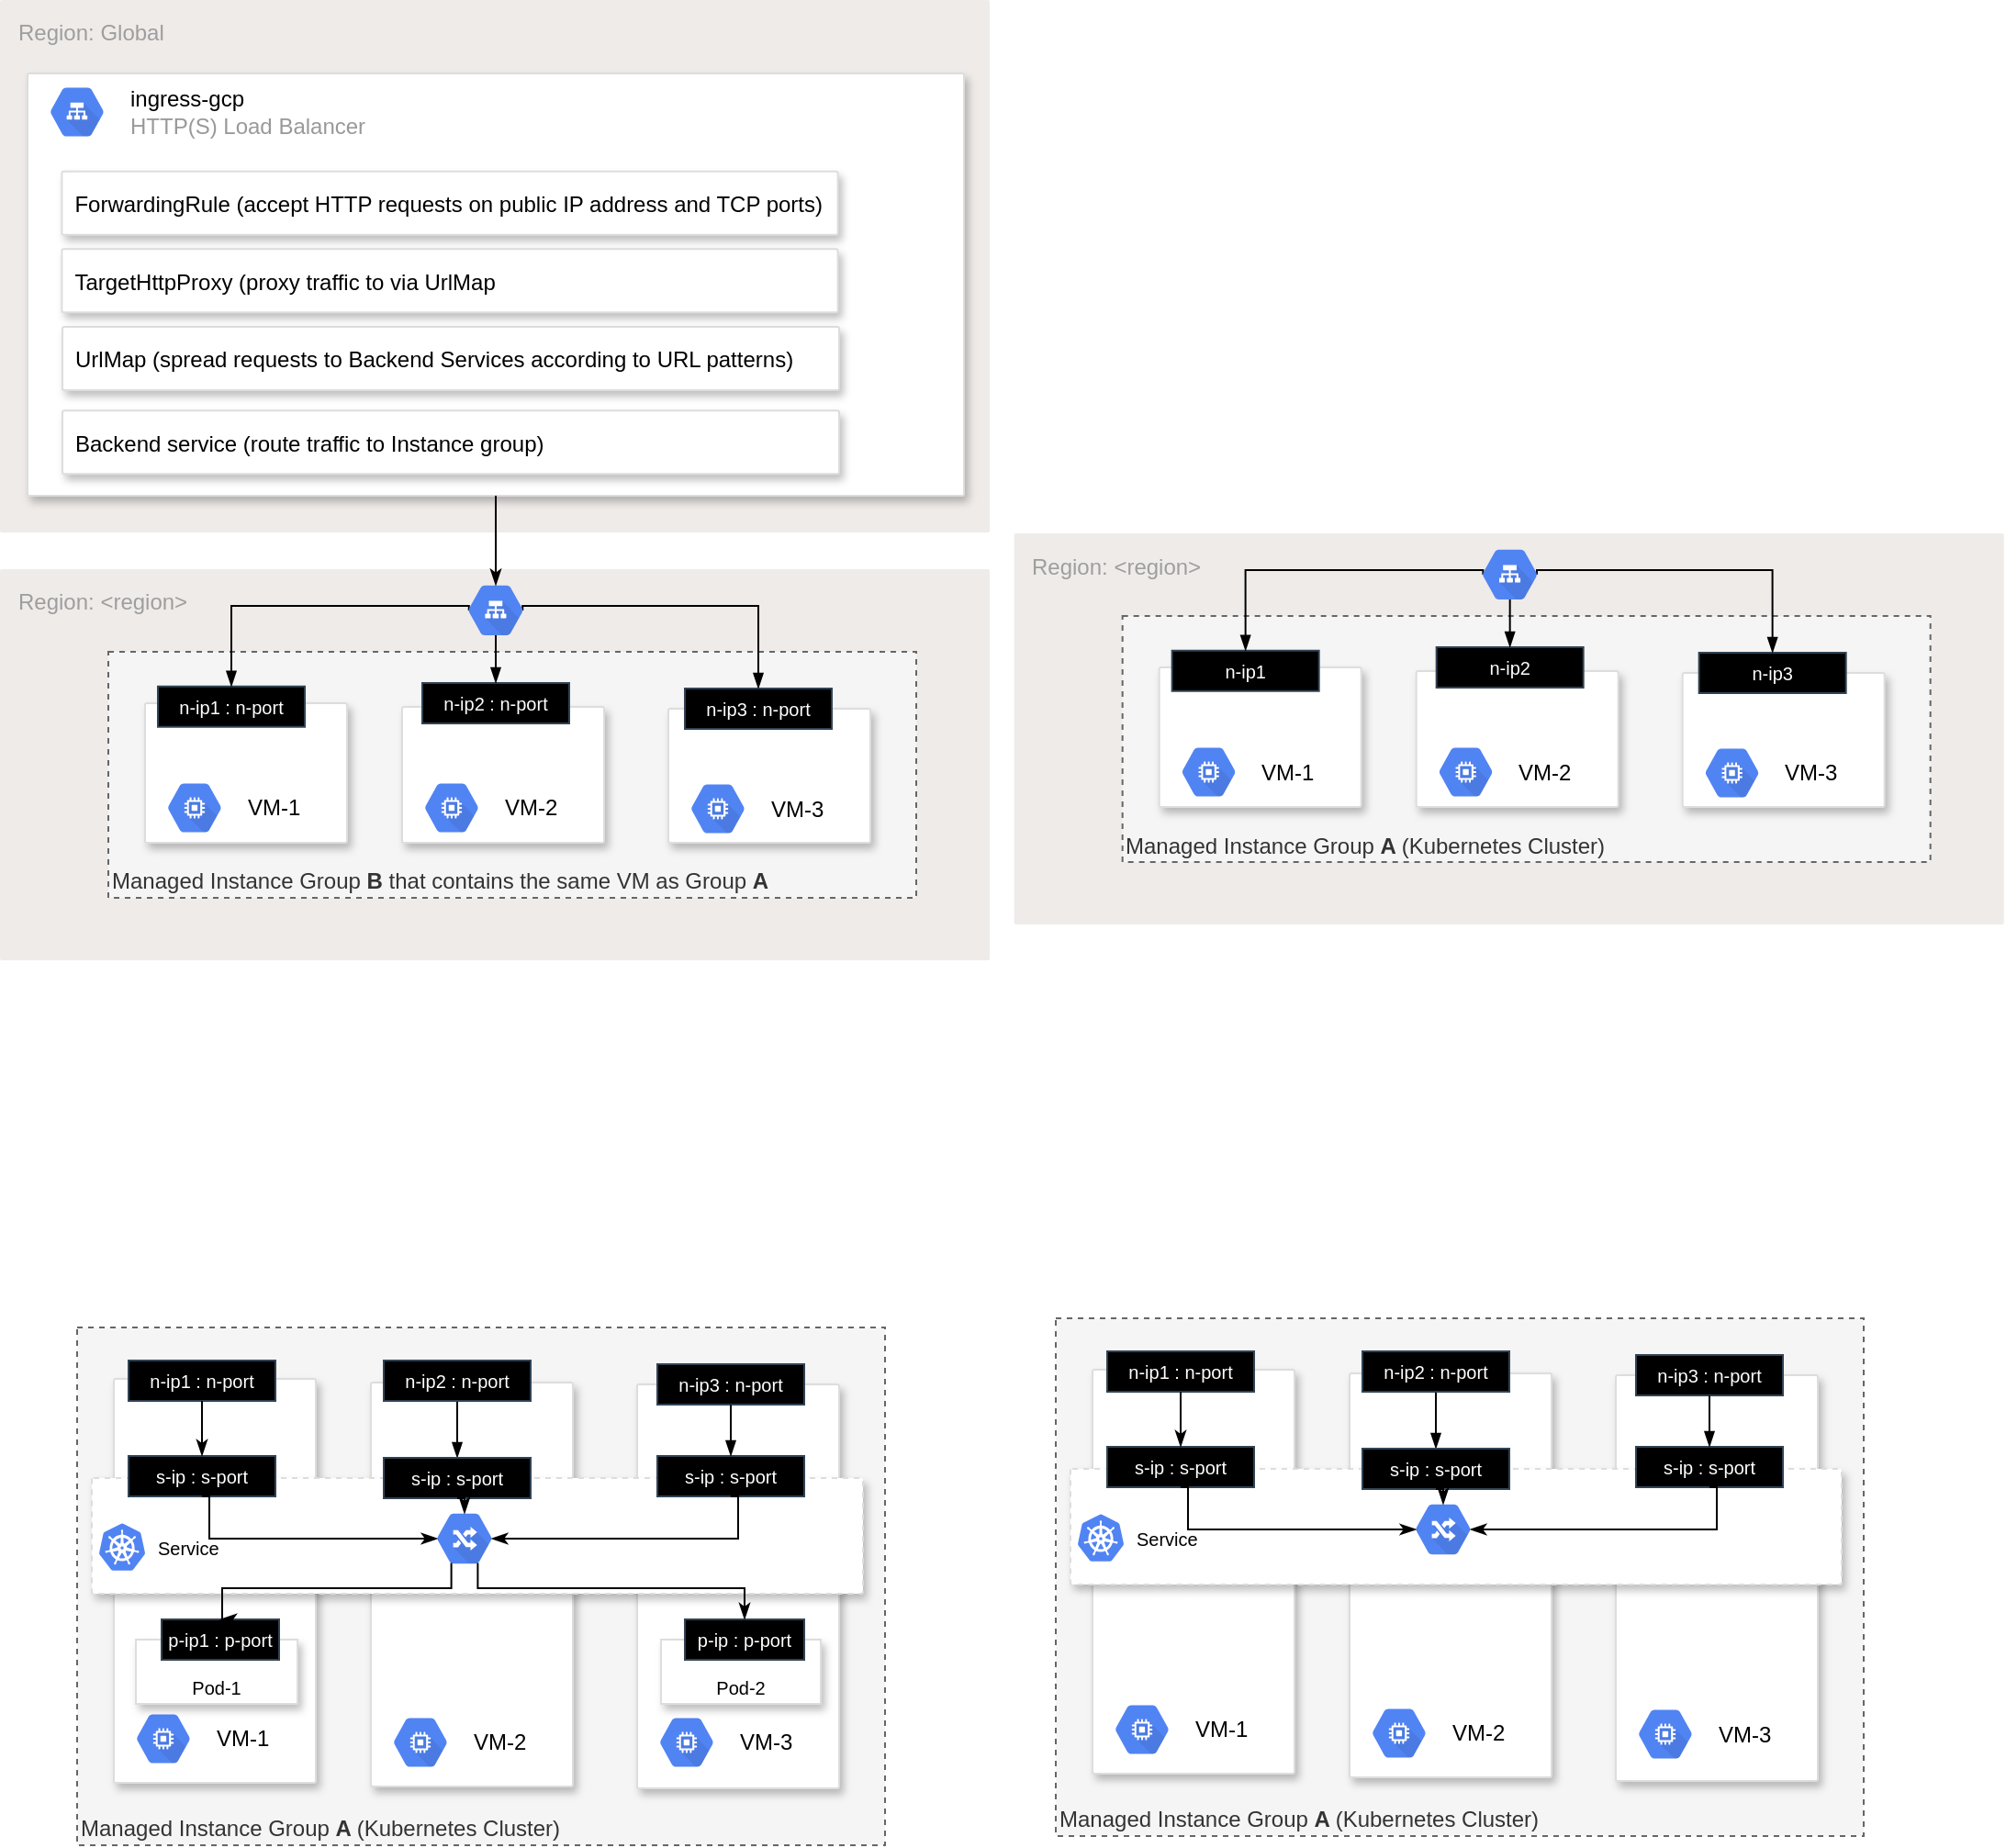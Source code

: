 <mxfile version="12.0.0" type="github" pages="1"><diagram id="d1ab7348-05c3-a1e3-ca4d-12c340fd6b49" name="Page-1"><mxGraphModel dx="1351" dy="946" grid="1" gridSize="10" guides="1" tooltips="1" connect="1" arrows="1" fold="1" page="1" pageScale="1" pageWidth="1169" pageHeight="827" background="#ffffff" math="0" shadow="0"><root><mxCell id="0"/><mxCell id="1" parent="0"/><mxCell id="MyEYREIgKPz-F-pgP99c-78" value="Region: &amp;lt;region&amp;gt;" style="points=[[0,0,0],[0.25,0,0],[0.5,0,0],[0.75,0,0],[1,0,0],[1,0.25,0],[1,0.5,0],[1,0.75,0],[1,1,0],[0.75,1,0],[0.5,1,0],[0.25,1,0],[0,1,0],[0,0.75,0],[0,0.5,0],[0,0.25,0]];rounded=1;absoluteArcSize=1;arcSize=2;html=1;strokeColor=none;gradientColor=none;shadow=0;dashed=0;fontSize=12;fontColor=#9E9E9E;align=left;verticalAlign=top;spacing=10;spacingTop=-4;fillColor=#EFEBE9;" parent="1" vertex="1"><mxGeometry x="41" y="370" width="539" height="213" as="geometry"/></mxCell><mxCell id="BZu97_cLz0ViRXPYQutP-101" value="Managed Instance Group &lt;b&gt;A &lt;/b&gt;(Kubernetes Cluster)" style="rounded=0;whiteSpace=wrap;html=1;fillColor=#f5f5f5;dashed=1;strokeColor=#666666;fontColor=#333333;align=left;verticalAlign=bottom;" parent="1" vertex="1"><mxGeometry x="83" y="783" width="440" height="282" as="geometry"/></mxCell><mxCell id="BZu97_cLz0ViRXPYQutP-102" value="" style="strokeColor=#dddddd;fillColor=#ffffff;shadow=1;strokeWidth=1;rounded=1;absoluteArcSize=1;arcSize=2;align=left;verticalAlign=top;fontSize=10;spacingTop=7;" parent="1" vertex="1"><mxGeometry x="103" y="811" width="110" height="220" as="geometry"/></mxCell><mxCell id="BZu97_cLz0ViRXPYQutP-103" value="&lt;font color=&quot;#000000&quot;&gt;VM-1&lt;/font&gt;" style="dashed=0;connectable=0;html=1;fillColor=#5184F3;strokeColor=none;shape=mxgraph.gcp2.hexIcon;prIcon=compute_engine;part=1;labelPosition=right;verticalLabelPosition=middle;align=left;verticalAlign=middle;spacingLeft=5;fontColor=#999999;fontSize=12;" parent="BZu97_cLz0ViRXPYQutP-102" vertex="1"><mxGeometry y="0.5" width="44" height="39" relative="1" as="geometry"><mxPoint x="5" y="66.5" as="offset"/></mxGeometry></mxCell><mxCell id="BZu97_cLz0ViRXPYQutP-104" value="n-ip1 : n-port" style="strokeColor=#314354;fillColor=#000000;shadow=0;strokeWidth=1;rounded=0;absoluteArcSize=1;arcSize=0;glass=0;comic=0;fontColor=#ffffff;fontSize=10;" parent="BZu97_cLz0ViRXPYQutP-102" vertex="1"><mxGeometry x="8" y="-10" width="80" height="22" as="geometry"/></mxCell><mxCell id="BZu97_cLz0ViRXPYQutP-73" value="Pod-1" style="strokeColor=#dddddd;fillColor=#ffffff;shadow=1;strokeWidth=1;rounded=1;absoluteArcSize=1;arcSize=0;verticalAlign=bottom;fontSize=10;" parent="BZu97_cLz0ViRXPYQutP-102" vertex="1"><mxGeometry x="12" y="142" width="88" height="35" as="geometry"/></mxCell><mxCell id="BZu97_cLz0ViRXPYQutP-119" value="p-ip1 : p-port" style="strokeColor=#314354;fillColor=#000000;shadow=0;strokeWidth=1;rounded=0;absoluteArcSize=1;arcSize=0;glass=0;comic=0;fontColor=#ffffff;fontSize=10;" parent="BZu97_cLz0ViRXPYQutP-102" vertex="1"><mxGeometry x="26" y="131" width="64" height="22" as="geometry"/></mxCell><mxCell id="BZu97_cLz0ViRXPYQutP-105" value="" style="strokeColor=#dddddd;fillColor=#ffffff;shadow=1;strokeWidth=1;rounded=1;absoluteArcSize=1;arcSize=2;" parent="1" vertex="1"><mxGeometry x="243" y="813" width="110" height="220" as="geometry"/></mxCell><mxCell id="BZu97_cLz0ViRXPYQutP-106" value="&lt;font color=&quot;#000000&quot;&gt;VM-2&lt;/font&gt;" style="dashed=0;connectable=0;html=1;fillColor=#5184F3;strokeColor=none;shape=mxgraph.gcp2.hexIcon;prIcon=compute_engine;part=1;labelPosition=right;verticalLabelPosition=middle;align=left;verticalAlign=middle;spacingLeft=5;fontColor=#999999;fontSize=12;" parent="BZu97_cLz0ViRXPYQutP-105" vertex="1"><mxGeometry y="0.5" width="44" height="39" relative="1" as="geometry"><mxPoint x="5" y="66.5" as="offset"/></mxGeometry></mxCell><mxCell id="BZu97_cLz0ViRXPYQutP-107" value="" style="strokeColor=#dddddd;fillColor=#ffffff;shadow=1;strokeWidth=1;rounded=1;absoluteArcSize=1;arcSize=2;fontColor=#FFCCE6;" parent="1" vertex="1"><mxGeometry x="388" y="814" width="110" height="220" as="geometry"/></mxCell><mxCell id="BZu97_cLz0ViRXPYQutP-108" value="&lt;font color=&quot;#000000&quot;&gt;VM-3&lt;/font&gt;" style="dashed=0;connectable=0;html=1;fillColor=#5184F3;strokeColor=none;shape=mxgraph.gcp2.hexIcon;prIcon=compute_engine;part=1;labelPosition=right;verticalLabelPosition=middle;align=left;verticalAlign=middle;spacingLeft=5;fontColor=#999999;fontSize=12;" parent="BZu97_cLz0ViRXPYQutP-107" vertex="1"><mxGeometry y="0.5" width="44" height="39" relative="1" as="geometry"><mxPoint x="5" y="65.5" as="offset"/></mxGeometry></mxCell><mxCell id="BZu97_cLz0ViRXPYQutP-122" value="Pod-2" style="strokeColor=#dddddd;fillColor=#ffffff;shadow=1;strokeWidth=1;rounded=1;absoluteArcSize=1;arcSize=0;verticalAlign=bottom;fontSize=10;" parent="BZu97_cLz0ViRXPYQutP-107" vertex="1"><mxGeometry x="13" y="139" width="87" height="35" as="geometry"/></mxCell><mxCell id="BZu97_cLz0ViRXPYQutP-123" value="p-ip : p-port" style="strokeColor=#314354;fillColor=#000000;shadow=0;strokeWidth=1;rounded=0;absoluteArcSize=1;arcSize=0;glass=0;comic=0;fontColor=#ffffff;fontSize=10;" parent="BZu97_cLz0ViRXPYQutP-107" vertex="1"><mxGeometry x="26" y="128" width="65" height="22" as="geometry"/></mxCell><mxCell id="BZu97_cLz0ViRXPYQutP-109" value="" style="strokeColor=#dddddd;fillColor=#ffffff;shadow=1;strokeWidth=1;rounded=1;absoluteArcSize=1;arcSize=2;dashed=1;fontColor=#000000;align=left;html=0;spacingRight=0;spacingLeft=50;fontFamily=Lucida Console;verticalAlign=bottom;spacing=0;" parent="1" vertex="1"><mxGeometry x="91" y="865" width="420" height="63" as="geometry"/></mxCell><mxCell id="BZu97_cLz0ViRXPYQutP-110" value="&lt;font color=&quot;#000000&quot; style=&quot;font-size: 10px&quot;&gt;Service&lt;/font&gt;" style="dashed=0;connectable=0;html=1;fillColor=#5184F3;strokeColor=none;shape=mxgraph.gcp2.kubernetes_logo;part=1;labelPosition=right;verticalLabelPosition=middle;align=left;verticalAlign=middle;spacingLeft=5;fontColor=#999999;fontSize=12;aspect=fixed;" parent="BZu97_cLz0ViRXPYQutP-109" vertex="1"><mxGeometry width="25" height="25.71" relative="1" as="geometry"><mxPoint x="4" y="24.675" as="offset"/></mxGeometry></mxCell><mxCell id="BZu97_cLz0ViRXPYQutP-111" value="" style="html=1;fillColor=#5184F3;strokeColor=none;verticalAlign=top;labelPosition=center;verticalLabelPosition=bottom;align=center;spacingTop=-6;fontSize=11;fontStyle=1;fontColor=#999999;shape=mxgraph.gcp2.hexIcon;prIcon=cloud_routes;" parent="BZu97_cLz0ViRXPYQutP-109" vertex="1"><mxGeometry x="180.5" y="13" width="45" height="40" as="geometry"/></mxCell><mxCell id="BZu97_cLz0ViRXPYQutP-171" value="s-ip : s-port" style="strokeColor=#314354;fillColor=#000000;shadow=0;strokeWidth=1;rounded=0;absoluteArcSize=1;arcSize=0;glass=0;comic=0;fontSize=10;fontColor=#ffffff;" parent="BZu97_cLz0ViRXPYQutP-109" vertex="1"><mxGeometry x="20" y="-12" width="80" height="22" as="geometry"/></mxCell><mxCell id="BZu97_cLz0ViRXPYQutP-172" value="s-ip : s-port" style="strokeColor=#314354;fillColor=#000000;shadow=0;strokeWidth=1;rounded=0;absoluteArcSize=1;arcSize=0;glass=0;comic=0;fontSize=10;fontColor=#ffffff;" parent="BZu97_cLz0ViRXPYQutP-109" vertex="1"><mxGeometry x="308" y="-12" width="80" height="22" as="geometry"/></mxCell><mxCell id="BZu97_cLz0ViRXPYQutP-173" value="" style="edgeStyle=orthogonalEdgeStyle;rounded=0;orthogonalLoop=1;jettySize=auto;html=1;startArrow=none;startFill=0;endArrow=classicThin;endFill=1;fontSize=10;fontColor=#FFFFFF;exitX=0.5;exitY=1;exitDx=0;exitDy=0;entryX=0.175;entryY=0.5;entryDx=0;entryDy=0;entryPerimeter=0;" parent="BZu97_cLz0ViRXPYQutP-109" source="BZu97_cLz0ViRXPYQutP-171" target="BZu97_cLz0ViRXPYQutP-111" edge="1"><mxGeometry relative="1" as="geometry"><mxPoint x="73.966" y="-32.034" as="sourcePoint"/><mxPoint x="73.966" y="-1.69" as="targetPoint"/><Array as="points"><mxPoint x="64" y="33"/></Array></mxGeometry></mxCell><mxCell id="BZu97_cLz0ViRXPYQutP-174" value="" style="edgeStyle=orthogonalEdgeStyle;rounded=0;orthogonalLoop=1;jettySize=auto;html=1;startArrow=none;startFill=0;endArrow=classicThin;endFill=1;fontSize=10;fontColor=#FFFFFF;exitX=0.5;exitY=1;exitDx=0;exitDy=0;entryX=0.825;entryY=0.5;entryDx=0;entryDy=0;entryPerimeter=0;" parent="BZu97_cLz0ViRXPYQutP-109" source="BZu97_cLz0ViRXPYQutP-172" target="BZu97_cLz0ViRXPYQutP-111" edge="1"><mxGeometry relative="1" as="geometry"><mxPoint x="73.966" y="19.69" as="sourcePoint"/><mxPoint x="198.103" y="43.138" as="targetPoint"/><Array as="points"><mxPoint x="352" y="33"/></Array></mxGeometry></mxCell><mxCell id="BZu97_cLz0ViRXPYQutP-112" value="" style="edgeStyle=orthogonalEdgeStyle;rounded=0;orthogonalLoop=1;jettySize=auto;html=1;startArrow=none;startFill=0;endArrow=blockThin;endFill=1;fontSize=10;fontColor=#FFFFFF;entryX=0.5;entryY=0;entryDx=0;entryDy=0;" parent="1" source="BZu97_cLz0ViRXPYQutP-113" target="BZu97_cLz0ViRXPYQutP-115" edge="1"><mxGeometry relative="1" as="geometry"><mxPoint x="299" y="852" as="targetPoint"/></mxGeometry></mxCell><mxCell id="BZu97_cLz0ViRXPYQutP-113" value="n-ip2 : n-port" style="strokeColor=#314354;fillColor=#000000;shadow=0;strokeWidth=1;rounded=0;absoluteArcSize=1;arcSize=0;glass=0;comic=0;fontColor=#ffffff;fontSize=10;" parent="1" vertex="1"><mxGeometry x="250" y="801" width="80" height="22" as="geometry"/></mxCell><mxCell id="BZu97_cLz0ViRXPYQutP-114" value="n-ip3 : n-port" style="strokeColor=#314354;fillColor=#000000;shadow=0;strokeWidth=1;rounded=0;absoluteArcSize=1;arcSize=0;glass=0;comic=0;fontColor=#ffffff;fontSize=10;" parent="1" vertex="1"><mxGeometry x="399" y="803" width="80" height="22" as="geometry"/></mxCell><mxCell id="BZu97_cLz0ViRXPYQutP-115" value="s-ip : s-port" style="strokeColor=#314354;fillColor=#000000;shadow=0;strokeWidth=1;rounded=0;absoluteArcSize=1;arcSize=0;glass=0;comic=0;fontSize=10;fontColor=#ffffff;" parent="1" vertex="1"><mxGeometry x="250" y="854" width="80" height="22" as="geometry"/></mxCell><mxCell id="BZu97_cLz0ViRXPYQutP-116" value="" style="edgeStyle=orthogonalEdgeStyle;rounded=0;orthogonalLoop=1;jettySize=auto;html=1;startArrow=none;startFill=0;endArrow=blockThin;endFill=1;fontSize=10;fontColor=#FFFFFF;exitX=0.5;exitY=1;exitDx=0;exitDy=0;entryX=0.5;entryY=0;entryDx=0;entryDy=0;" parent="1" source="BZu97_cLz0ViRXPYQutP-114" target="BZu97_cLz0ViRXPYQutP-172" edge="1"><mxGeometry relative="1" as="geometry"><mxPoint x="304.143" y="833.0" as="sourcePoint"/><mxPoint x="304" y="845" as="targetPoint"/><Array as="points"><mxPoint x="439" y="825"/><mxPoint x="439" y="853"/></Array></mxGeometry></mxCell><mxCell id="BZu97_cLz0ViRXPYQutP-118" value="" style="edgeStyle=orthogonalEdgeStyle;rounded=0;orthogonalLoop=1;jettySize=auto;html=1;startArrow=none;startFill=0;endArrow=classicThin;endFill=1;fontSize=10;fontColor=#FFFFFF;entryX=0.5;entryY=0.16;entryDx=0;entryDy=0;entryPerimeter=0;exitX=0.5;exitY=1;exitDx=0;exitDy=0;" parent="1" source="BZu97_cLz0ViRXPYQutP-115" target="BZu97_cLz0ViRXPYQutP-111" edge="1"><mxGeometry relative="1" as="geometry"><mxPoint x="304.143" y="833.0" as="sourcePoint"/><mxPoint x="304.143" y="863.857" as="targetPoint"/></mxGeometry></mxCell><mxCell id="BZu97_cLz0ViRXPYQutP-124" value="" style="edgeStyle=orthogonalEdgeStyle;rounded=0;orthogonalLoop=1;jettySize=auto;html=1;startArrow=classicThin;startFill=1;endArrow=none;endFill=0;fontSize=10;fontColor=#FFFFFF;exitX=0.5;exitY=0;exitDx=0;exitDy=0;entryX=0.34;entryY=0.83;entryDx=0;entryDy=0;entryPerimeter=0;" parent="1" source="BZu97_cLz0ViRXPYQutP-119" target="BZu97_cLz0ViRXPYQutP-111" edge="1"><mxGeometry relative="1" as="geometry"><mxPoint x="164.667" y="832.833" as="sourcePoint"/><mxPoint x="296.333" y="863.667" as="targetPoint"/><Array as="points"><mxPoint x="162" y="925"/><mxPoint x="286" y="925"/></Array></mxGeometry></mxCell><mxCell id="BZu97_cLz0ViRXPYQutP-125" value="" style="edgeStyle=orthogonalEdgeStyle;rounded=0;orthogonalLoop=1;jettySize=auto;html=1;startArrow=classicThin;startFill=1;endArrow=none;endFill=0;fontSize=10;fontColor=#FFFFFF;exitX=0.5;exitY=0;exitDx=0;exitDy=0;entryX=0.66;entryY=0.83;entryDx=0;entryDy=0;entryPerimeter=0;" parent="1" source="BZu97_cLz0ViRXPYQutP-123" target="BZu97_cLz0ViRXPYQutP-111" edge="1"><mxGeometry relative="1" as="geometry"><mxPoint x="159.857" y="951.952" as="sourcePoint"/><mxPoint x="297" y="921" as="targetPoint"/><Array as="points"><mxPoint x="446" y="925"/><mxPoint x="302" y="925"/></Array></mxGeometry></mxCell><mxCell id="BZu97_cLz0ViRXPYQutP-126" value="Managed Instance Group &lt;b&gt;B&lt;/b&gt; that contains the same VM as Group &lt;b&gt;A&lt;/b&gt;" style="rounded=0;whiteSpace=wrap;html=1;fillColor=#f5f5f5;dashed=1;strokeColor=#666666;fontColor=#333333;align=left;verticalAlign=bottom;" parent="1" vertex="1"><mxGeometry x="100" y="415" width="440" height="134" as="geometry"/></mxCell><mxCell id="BZu97_cLz0ViRXPYQutP-127" value="" style="strokeColor=#dddddd;fillColor=#ffffff;shadow=1;strokeWidth=1;rounded=1;absoluteArcSize=1;arcSize=2;" parent="1" vertex="1"><mxGeometry x="120" y="443" width="110" height="76" as="geometry"/></mxCell><mxCell id="BZu97_cLz0ViRXPYQutP-128" value="&lt;font color=&quot;#000000&quot;&gt;VM-1&lt;/font&gt;" style="dashed=0;connectable=0;html=1;fillColor=#5184F3;strokeColor=none;shape=mxgraph.gcp2.hexIcon;prIcon=compute_engine;part=1;labelPosition=right;verticalLabelPosition=middle;align=left;verticalAlign=middle;spacingLeft=5;fontColor=#999999;fontSize=12;" parent="BZu97_cLz0ViRXPYQutP-127" vertex="1"><mxGeometry y="0.5" width="44" height="39" relative="1" as="geometry"><mxPoint x="5" y="-0.5" as="offset"/></mxGeometry></mxCell><mxCell id="BZu97_cLz0ViRXPYQutP-132" value="" style="strokeColor=#dddddd;fillColor=#ffffff;shadow=1;strokeWidth=1;rounded=1;absoluteArcSize=1;arcSize=2;" parent="1" vertex="1"><mxGeometry x="260" y="445" width="110" height="74" as="geometry"/></mxCell><mxCell id="BZu97_cLz0ViRXPYQutP-133" value="&lt;font color=&quot;#000000&quot;&gt;VM-2&lt;/font&gt;" style="dashed=0;connectable=0;html=1;fillColor=#5184F3;strokeColor=none;shape=mxgraph.gcp2.hexIcon;prIcon=compute_engine;part=1;labelPosition=right;verticalLabelPosition=middle;align=left;verticalAlign=middle;spacingLeft=5;fontColor=#999999;fontSize=12;" parent="BZu97_cLz0ViRXPYQutP-132" vertex="1"><mxGeometry y="0.5" width="44" height="39" relative="1" as="geometry"><mxPoint x="5" y="-1.5" as="offset"/></mxGeometry></mxCell><mxCell id="BZu97_cLz0ViRXPYQutP-136" value="" style="strokeColor=#dddddd;fillColor=#ffffff;shadow=1;strokeWidth=1;rounded=1;absoluteArcSize=1;arcSize=2;fontColor=#FFCCE6;" parent="1" vertex="1"><mxGeometry x="405" y="446" width="110" height="73" as="geometry"/></mxCell><mxCell id="BZu97_cLz0ViRXPYQutP-137" value="&lt;font color=&quot;#000000&quot;&gt;VM-3&lt;/font&gt;" style="dashed=0;connectable=0;html=1;fillColor=#5184F3;strokeColor=none;shape=mxgraph.gcp2.hexIcon;prIcon=compute_engine;part=1;labelPosition=right;verticalLabelPosition=middle;align=left;verticalAlign=middle;spacingLeft=5;fontColor=#999999;fontSize=12;" parent="BZu97_cLz0ViRXPYQutP-136" vertex="1"><mxGeometry y="0.5" width="44" height="39" relative="1" as="geometry"><mxPoint x="5" y="-1.5" as="offset"/></mxGeometry></mxCell><mxCell id="BZu97_cLz0ViRXPYQutP-144" value="n-ip2 : n-port" style="strokeColor=#314354;fillColor=#000000;shadow=0;strokeWidth=1;rounded=0;absoluteArcSize=1;arcSize=0;glass=0;comic=0;fontColor=#ffffff;fontSize=10;" parent="1" vertex="1"><mxGeometry x="271" y="432" width="80" height="22" as="geometry"/></mxCell><mxCell id="BZu97_cLz0ViRXPYQutP-145" value="n-ip3 : n-port" style="strokeColor=#314354;fillColor=#000000;shadow=0;strokeWidth=1;rounded=0;absoluteArcSize=1;arcSize=0;glass=0;comic=0;fontColor=#ffffff;fontSize=10;" parent="1" vertex="1"><mxGeometry x="414" y="435" width="80" height="22" as="geometry"/></mxCell><mxCell id="BZu97_cLz0ViRXPYQutP-129" value="n-ip1 : n-port" style="strokeColor=#314354;fillColor=#000000;shadow=0;strokeWidth=1;rounded=0;absoluteArcSize=1;arcSize=0;glass=0;comic=0;fontColor=#ffffff;fontSize=10;" parent="1" vertex="1"><mxGeometry x="127" y="433.87" width="80" height="22" as="geometry"/></mxCell><mxCell id="MyEYREIgKPz-F-pgP99c-2" value="" style="edgeStyle=orthogonalEdgeStyle;rounded=0;orthogonalLoop=1;jettySize=auto;html=1;startArrow=classicThin;startFill=1;endArrow=none;endFill=0;entryX=0.5;entryY=1;entryDx=0;entryDy=0;" parent="1" source="BZu97_cLz0ViRXPYQutP-171" target="BZu97_cLz0ViRXPYQutP-104" edge="1"><mxGeometry relative="1" as="geometry"><mxPoint x="151" y="825" as="targetPoint"/></mxGeometry></mxCell><mxCell id="MyEYREIgKPz-F-pgP99c-50" value="Managed Instance Group &lt;b&gt;A &lt;/b&gt;(Kubernetes Cluster)" style="rounded=0;whiteSpace=wrap;html=1;fillColor=#f5f5f5;dashed=1;strokeColor=#666666;fontColor=#333333;align=left;verticalAlign=bottom;" parent="1" vertex="1"><mxGeometry x="616" y="778" width="440" height="282" as="geometry"/></mxCell><mxCell id="MyEYREIgKPz-F-pgP99c-51" value="" style="strokeColor=#dddddd;fillColor=#ffffff;shadow=1;strokeWidth=1;rounded=1;absoluteArcSize=1;arcSize=2;align=left;verticalAlign=top;fontSize=10;spacingTop=7;" parent="1" vertex="1"><mxGeometry x="636" y="806" width="110" height="220" as="geometry"/></mxCell><mxCell id="MyEYREIgKPz-F-pgP99c-52" value="&lt;font color=&quot;#000000&quot;&gt;VM-1&lt;/font&gt;" style="dashed=0;connectable=0;html=1;fillColor=#5184F3;strokeColor=none;shape=mxgraph.gcp2.hexIcon;prIcon=compute_engine;part=1;labelPosition=right;verticalLabelPosition=middle;align=left;verticalAlign=middle;spacingLeft=5;fontColor=#999999;fontSize=12;" parent="MyEYREIgKPz-F-pgP99c-51" vertex="1"><mxGeometry y="0.5" width="44" height="39" relative="1" as="geometry"><mxPoint x="5" y="66.5" as="offset"/></mxGeometry></mxCell><mxCell id="MyEYREIgKPz-F-pgP99c-53" value="n-ip1 : n-port" style="strokeColor=#314354;fillColor=#000000;shadow=0;strokeWidth=1;rounded=0;absoluteArcSize=1;arcSize=0;glass=0;comic=0;fontColor=#ffffff;fontSize=10;" parent="MyEYREIgKPz-F-pgP99c-51" vertex="1"><mxGeometry x="8" y="-10" width="80" height="22" as="geometry"/></mxCell><mxCell id="MyEYREIgKPz-F-pgP99c-56" value="" style="strokeColor=#dddddd;fillColor=#ffffff;shadow=1;strokeWidth=1;rounded=1;absoluteArcSize=1;arcSize=2;" parent="1" vertex="1"><mxGeometry x="776" y="808" width="110" height="220" as="geometry"/></mxCell><mxCell id="MyEYREIgKPz-F-pgP99c-57" value="&lt;font color=&quot;#000000&quot;&gt;VM-2&lt;/font&gt;" style="dashed=0;connectable=0;html=1;fillColor=#5184F3;strokeColor=none;shape=mxgraph.gcp2.hexIcon;prIcon=compute_engine;part=1;labelPosition=right;verticalLabelPosition=middle;align=left;verticalAlign=middle;spacingLeft=5;fontColor=#999999;fontSize=12;" parent="MyEYREIgKPz-F-pgP99c-56" vertex="1"><mxGeometry y="0.5" width="44" height="39" relative="1" as="geometry"><mxPoint x="5" y="66.5" as="offset"/></mxGeometry></mxCell><mxCell id="MyEYREIgKPz-F-pgP99c-58" value="" style="strokeColor=#dddddd;fillColor=#ffffff;shadow=1;strokeWidth=1;rounded=1;absoluteArcSize=1;arcSize=2;fontColor=#FFCCE6;" parent="1" vertex="1"><mxGeometry x="921" y="809" width="110" height="221" as="geometry"/></mxCell><mxCell id="MyEYREIgKPz-F-pgP99c-59" value="&lt;font color=&quot;#000000&quot;&gt;VM-3&lt;/font&gt;" style="dashed=0;connectable=0;html=1;fillColor=#5184F3;strokeColor=none;shape=mxgraph.gcp2.hexIcon;prIcon=compute_engine;part=1;labelPosition=right;verticalLabelPosition=middle;align=left;verticalAlign=middle;spacingLeft=5;fontColor=#999999;fontSize=12;" parent="MyEYREIgKPz-F-pgP99c-58" vertex="1"><mxGeometry y="0.5" width="44" height="39" relative="1" as="geometry"><mxPoint x="5" y="65.5" as="offset"/></mxGeometry></mxCell><mxCell id="MyEYREIgKPz-F-pgP99c-62" value="" style="strokeColor=#dddddd;fillColor=#ffffff;shadow=1;strokeWidth=1;rounded=1;absoluteArcSize=1;arcSize=2;dashed=1;fontColor=#000000;align=left;html=0;spacingRight=0;spacingLeft=50;fontFamily=Lucida Console;verticalAlign=bottom;spacing=0;" parent="1" vertex="1"><mxGeometry x="624" y="860" width="420" height="63" as="geometry"/></mxCell><mxCell id="MyEYREIgKPz-F-pgP99c-63" value="&lt;font color=&quot;#000000&quot; style=&quot;font-size: 10px&quot;&gt;Service&lt;/font&gt;" style="dashed=0;connectable=0;html=1;fillColor=#5184F3;strokeColor=none;shape=mxgraph.gcp2.kubernetes_logo;part=1;labelPosition=right;verticalLabelPosition=middle;align=left;verticalAlign=middle;spacingLeft=5;fontColor=#999999;fontSize=12;aspect=fixed;" parent="MyEYREIgKPz-F-pgP99c-62" vertex="1"><mxGeometry width="25" height="25.71" relative="1" as="geometry"><mxPoint x="4" y="24.675" as="offset"/></mxGeometry></mxCell><mxCell id="MyEYREIgKPz-F-pgP99c-64" value="" style="html=1;fillColor=#5184F3;strokeColor=none;verticalAlign=top;labelPosition=center;verticalLabelPosition=bottom;align=center;spacingTop=-6;fontSize=11;fontStyle=1;fontColor=#999999;shape=mxgraph.gcp2.hexIcon;prIcon=cloud_routes;" parent="MyEYREIgKPz-F-pgP99c-62" vertex="1"><mxGeometry x="180.5" y="13" width="45" height="40" as="geometry"/></mxCell><mxCell id="MyEYREIgKPz-F-pgP99c-65" value="s-ip : s-port" style="strokeColor=#314354;fillColor=#000000;shadow=0;strokeWidth=1;rounded=0;absoluteArcSize=1;arcSize=0;glass=0;comic=0;fontSize=10;fontColor=#ffffff;" parent="MyEYREIgKPz-F-pgP99c-62" vertex="1"><mxGeometry x="20" y="-12" width="80" height="22" as="geometry"/></mxCell><mxCell id="MyEYREIgKPz-F-pgP99c-66" value="s-ip : s-port" style="strokeColor=#314354;fillColor=#000000;shadow=0;strokeWidth=1;rounded=0;absoluteArcSize=1;arcSize=0;glass=0;comic=0;fontSize=10;fontColor=#ffffff;" parent="MyEYREIgKPz-F-pgP99c-62" vertex="1"><mxGeometry x="308" y="-12" width="80" height="22" as="geometry"/></mxCell><mxCell id="MyEYREIgKPz-F-pgP99c-67" value="" style="edgeStyle=orthogonalEdgeStyle;rounded=0;orthogonalLoop=1;jettySize=auto;html=1;startArrow=none;startFill=0;endArrow=classicThin;endFill=1;fontSize=10;fontColor=#FFFFFF;exitX=0.5;exitY=1;exitDx=0;exitDy=0;entryX=0.175;entryY=0.5;entryDx=0;entryDy=0;entryPerimeter=0;" parent="MyEYREIgKPz-F-pgP99c-62" source="MyEYREIgKPz-F-pgP99c-65" target="MyEYREIgKPz-F-pgP99c-64" edge="1"><mxGeometry relative="1" as="geometry"><mxPoint x="73.966" y="-32.034" as="sourcePoint"/><mxPoint x="73.966" y="-1.69" as="targetPoint"/><Array as="points"><mxPoint x="64" y="33"/></Array></mxGeometry></mxCell><mxCell id="MyEYREIgKPz-F-pgP99c-68" value="" style="edgeStyle=orthogonalEdgeStyle;rounded=0;orthogonalLoop=1;jettySize=auto;html=1;startArrow=none;startFill=0;endArrow=classicThin;endFill=1;fontSize=10;fontColor=#FFFFFF;exitX=0.5;exitY=1;exitDx=0;exitDy=0;entryX=0.825;entryY=0.5;entryDx=0;entryDy=0;entryPerimeter=0;" parent="MyEYREIgKPz-F-pgP99c-62" source="MyEYREIgKPz-F-pgP99c-66" target="MyEYREIgKPz-F-pgP99c-64" edge="1"><mxGeometry relative="1" as="geometry"><mxPoint x="73.966" y="19.69" as="sourcePoint"/><mxPoint x="198.103" y="43.138" as="targetPoint"/><Array as="points"><mxPoint x="352" y="33"/></Array></mxGeometry></mxCell><mxCell id="MyEYREIgKPz-F-pgP99c-69" value="" style="edgeStyle=orthogonalEdgeStyle;rounded=0;orthogonalLoop=1;jettySize=auto;html=1;startArrow=none;startFill=0;endArrow=blockThin;endFill=1;fontSize=10;fontColor=#FFFFFF;entryX=0.5;entryY=0;entryDx=0;entryDy=0;" parent="1" source="MyEYREIgKPz-F-pgP99c-70" target="MyEYREIgKPz-F-pgP99c-72" edge="1"><mxGeometry relative="1" as="geometry"><mxPoint x="832" y="847" as="targetPoint"/></mxGeometry></mxCell><mxCell id="MyEYREIgKPz-F-pgP99c-70" value="n-ip2 : n-port" style="strokeColor=#314354;fillColor=#000000;shadow=0;strokeWidth=1;rounded=0;absoluteArcSize=1;arcSize=0;glass=0;comic=0;fontColor=#ffffff;fontSize=10;" parent="1" vertex="1"><mxGeometry x="783" y="796" width="80" height="22" as="geometry"/></mxCell><mxCell id="MyEYREIgKPz-F-pgP99c-71" value="n-ip3 : n-port" style="strokeColor=#314354;fillColor=#000000;shadow=0;strokeWidth=1;rounded=0;absoluteArcSize=1;arcSize=0;glass=0;comic=0;fontColor=#ffffff;fontSize=10;" parent="1" vertex="1"><mxGeometry x="932" y="798" width="80" height="22" as="geometry"/></mxCell><mxCell id="MyEYREIgKPz-F-pgP99c-72" value="s-ip : s-port" style="strokeColor=#314354;fillColor=#000000;shadow=0;strokeWidth=1;rounded=0;absoluteArcSize=1;arcSize=0;glass=0;comic=0;fontSize=10;fontColor=#ffffff;" parent="1" vertex="1"><mxGeometry x="783" y="849" width="80" height="22" as="geometry"/></mxCell><mxCell id="MyEYREIgKPz-F-pgP99c-73" value="" style="edgeStyle=orthogonalEdgeStyle;rounded=0;orthogonalLoop=1;jettySize=auto;html=1;startArrow=none;startFill=0;endArrow=blockThin;endFill=1;fontSize=10;fontColor=#FFFFFF;exitX=0.5;exitY=1;exitDx=0;exitDy=0;entryX=0.5;entryY=0;entryDx=0;entryDy=0;" parent="1" source="MyEYREIgKPz-F-pgP99c-71" target="MyEYREIgKPz-F-pgP99c-66" edge="1"><mxGeometry relative="1" as="geometry"><mxPoint x="837.143" y="828.0" as="sourcePoint"/><mxPoint x="837" y="840" as="targetPoint"/><Array as="points"><mxPoint x="972" y="820"/><mxPoint x="972" y="848"/></Array></mxGeometry></mxCell><mxCell id="MyEYREIgKPz-F-pgP99c-74" value="" style="edgeStyle=orthogonalEdgeStyle;rounded=0;orthogonalLoop=1;jettySize=auto;html=1;startArrow=none;startFill=0;endArrow=classicThin;endFill=1;fontSize=10;fontColor=#FFFFFF;entryX=0.5;entryY=0.16;entryDx=0;entryDy=0;entryPerimeter=0;exitX=0.5;exitY=1;exitDx=0;exitDy=0;" parent="1" source="MyEYREIgKPz-F-pgP99c-72" target="MyEYREIgKPz-F-pgP99c-64" edge="1"><mxGeometry relative="1" as="geometry"><mxPoint x="837.143" y="828.0" as="sourcePoint"/><mxPoint x="837.143" y="858.857" as="targetPoint"/></mxGeometry></mxCell><mxCell id="MyEYREIgKPz-F-pgP99c-77" value="" style="edgeStyle=orthogonalEdgeStyle;rounded=0;orthogonalLoop=1;jettySize=auto;html=1;startArrow=classicThin;startFill=1;endArrow=none;endFill=0;entryX=0.5;entryY=1;entryDx=0;entryDy=0;" parent="1" source="MyEYREIgKPz-F-pgP99c-65" target="MyEYREIgKPz-F-pgP99c-53" edge="1"><mxGeometry relative="1" as="geometry"><mxPoint x="684" y="820" as="targetPoint"/></mxGeometry></mxCell><mxCell id="MyEYREIgKPz-F-pgP99c-81" value="Region: Global" style="points=[[0,0,0],[0.25,0,0],[0.5,0,0],[0.75,0,0],[1,0,0],[1,0.25,0],[1,0.5,0],[1,0.75,0],[1,1,0],[0.75,1,0],[0.5,1,0],[0.25,1,0],[0,1,0],[0,0.75,0],[0,0.5,0],[0,0.25,0]];rounded=1;absoluteArcSize=1;arcSize=2;html=1;strokeColor=none;gradientColor=none;shadow=0;dashed=0;fontSize=12;fontColor=#9E9E9E;align=left;verticalAlign=top;spacing=10;spacingTop=-4;fillColor=#EFEBE9;" parent="1" vertex="1"><mxGeometry x="41" y="60" width="539" height="290" as="geometry"/></mxCell><mxCell id="9L-gA9MY-_69T6XY2o5v-167" value="" style="strokeColor=#dddddd;fillColor=#ffffff;shadow=1;strokeWidth=1;rounded=1;absoluteArcSize=1;arcSize=2;" parent="1" vertex="1"><mxGeometry x="56" y="100" width="510" height="230" as="geometry"/></mxCell><mxCell id="9L-gA9MY-_69T6XY2o5v-168" value="&lt;font color=&quot;#000000&quot;&gt;&lt;span&gt;ingress-gcp&lt;/span&gt;&lt;/font&gt;&lt;br&gt;HTTP(S) Load Balancer" style="dashed=0;connectable=0;html=1;fillColor=#5184F3;strokeColor=none;shape=mxgraph.gcp2.hexIcon;prIcon=cloud_load_balancing;part=1;labelPosition=right;verticalLabelPosition=middle;align=left;verticalAlign=middle;spacingLeft=5;fontColor=#999999;fontSize=12;" parent="9L-gA9MY-_69T6XY2o5v-167" vertex="1"><mxGeometry y="0.5" width="44" height="39" relative="1" as="geometry"><mxPoint x="5" y="-113.5" as="offset"/></mxGeometry></mxCell><mxCell id="MyEYREIgKPz-F-pgP99c-45" value="Backend service (route traffic to Instance group)" style="strokeColor=#dddddd;fillColor=#ffffff;shadow=1;strokeWidth=1;rounded=1;absoluteArcSize=1;arcSize=2;align=left;spacingLeft=5;" parent="9L-gA9MY-_69T6XY2o5v-167" vertex="1"><mxGeometry x="19" y="183.676" width="423" height="34.474" as="geometry"/></mxCell><mxCell id="MyEYREIgKPz-F-pgP99c-47" value="UrlMap (spread requests to Backend Services according to URL patterns)" style="strokeColor=#dddddd;fillColor=#ffffff;shadow=1;strokeWidth=1;rounded=1;absoluteArcSize=1;arcSize=2;align=left;spacingLeft=5;" parent="9L-gA9MY-_69T6XY2o5v-167" vertex="1"><mxGeometry x="19" y="137.997" width="423" height="34.474" as="geometry"/></mxCell><mxCell id="MyEYREIgKPz-F-pgP99c-48" value="TargetHttpProxy (proxy traffic to via UrlMap" style="strokeColor=#dddddd;fillColor=#ffffff;shadow=1;strokeWidth=1;rounded=1;absoluteArcSize=1;arcSize=2;align=left;spacingLeft=5;" parent="9L-gA9MY-_69T6XY2o5v-167" vertex="1"><mxGeometry x="18.688" y="95.629" width="422.625" height="34.474" as="geometry"/></mxCell><mxCell id="MyEYREIgKPz-F-pgP99c-49" value="ForwardingRule (accept HTTP requests on public IP address and TCP ports) " style="strokeColor=#dddddd;fillColor=#ffffff;shadow=1;strokeWidth=1;rounded=1;absoluteArcSize=1;arcSize=2;align=left;spacingLeft=5;" parent="9L-gA9MY-_69T6XY2o5v-167" vertex="1"><mxGeometry x="18.688" y="53.397" width="422.625" height="34.474" as="geometry"/></mxCell><mxCell id="BZu97_cLz0ViRXPYQutP-155" value="" style="edgeStyle=orthogonalEdgeStyle;rounded=0;orthogonalLoop=1;jettySize=auto;html=1;startArrow=none;startFill=0;endArrow=blockThin;endFill=1;fontSize=10;fontColor=#FFFFFF;exitX=0.175;exitY=0.5;exitDx=0;exitDy=0;exitPerimeter=0;entryX=0.5;entryY=0;entryDx=0;entryDy=0;" parent="1" source="MyEYREIgKPz-F-pgP99c-82" target="BZu97_cLz0ViRXPYQutP-129" edge="1"><mxGeometry relative="1" as="geometry"><mxPoint x="167" y="420" as="targetPoint"/><mxPoint x="270.176" y="319.765" as="sourcePoint"/><Array as="points"><mxPoint x="296" y="390"/><mxPoint x="167" y="390"/></Array></mxGeometry></mxCell><mxCell id="BZu97_cLz0ViRXPYQutP-157" value="" style="edgeStyle=orthogonalEdgeStyle;rounded=0;orthogonalLoop=1;jettySize=auto;html=1;startArrow=none;startFill=0;endArrow=blockThin;endFill=1;fontSize=10;fontColor=#FFFFFF;entryX=0.5;entryY=0;entryDx=0;entryDy=0;exitX=0.5;exitY=0.84;exitDx=0;exitDy=0;exitPerimeter=0;" parent="1" source="MyEYREIgKPz-F-pgP99c-82" target="BZu97_cLz0ViRXPYQutP-144" edge="1"><mxGeometry relative="1" as="geometry"><mxPoint x="270.176" y="330.765" as="sourcePoint"/><mxPoint x="138" y="427" as="targetPoint"/></mxGeometry></mxCell><mxCell id="BZu97_cLz0ViRXPYQutP-160" value="" style="edgeStyle=orthogonalEdgeStyle;rounded=0;orthogonalLoop=1;jettySize=auto;html=1;startArrow=none;startFill=0;endArrow=blockThin;endFill=1;fontSize=10;fontColor=#FFFFFF;entryX=0.5;entryY=0;entryDx=0;entryDy=0;exitX=0.825;exitY=0.5;exitDx=0;exitDy=0;exitPerimeter=0;" parent="1" source="MyEYREIgKPz-F-pgP99c-82" target="BZu97_cLz0ViRXPYQutP-145" edge="1"><mxGeometry relative="1" as="geometry"><mxPoint x="270.176" y="319.765" as="sourcePoint"/><mxPoint x="138" y="416" as="targetPoint"/><Array as="points"><mxPoint x="326" y="390"/><mxPoint x="454" y="390"/></Array></mxGeometry></mxCell><mxCell id="MyEYREIgKPz-F-pgP99c-82" value="" style="html=1;fillColor=#5184F3;strokeColor=none;verticalAlign=top;labelPosition=center;verticalLabelPosition=bottom;align=center;spacingTop=-6;fontSize=11;fontStyle=1;fontColor=#999999;shape=mxgraph.gcp2.hexIcon;prIcon=cloud_load_balancing;aspect=fixed;" parent="1" vertex="1"><mxGeometry x="288.5" y="372.5" width="45" height="39.89" as="geometry"/></mxCell><mxCell id="MyEYREIgKPz-F-pgP99c-89" value="" style="edgeStyle=orthogonalEdgeStyle;rounded=0;orthogonalLoop=1;jettySize=auto;html=1;startArrow=none;startFill=0;endArrow=classicThin;endFill=1;exitX=0.5;exitY=1;exitDx=0;exitDy=0;entryX=0.5;entryY=0.16;entryDx=0;entryDy=0;entryPerimeter=0;" parent="1" source="9L-gA9MY-_69T6XY2o5v-167" target="MyEYREIgKPz-F-pgP99c-82" edge="1"><mxGeometry relative="1" as="geometry"><mxPoint x="640" y="360" as="targetPoint"/></mxGeometry></mxCell><mxCell id="Uqm53I02n_u_jwt-eoEB-17" value="Region: &amp;lt;region&amp;gt;" style="points=[[0,0,0],[0.25,0,0],[0.5,0,0],[0.75,0,0],[1,0,0],[1,0.25,0],[1,0.5,0],[1,0.75,0],[1,1,0],[0.75,1,0],[0.5,1,0],[0.25,1,0],[0,1,0],[0,0.75,0],[0,0.5,0],[0,0.25,0]];rounded=1;absoluteArcSize=1;arcSize=2;html=1;strokeColor=none;gradientColor=none;shadow=0;dashed=0;fontSize=12;fontColor=#9E9E9E;align=left;verticalAlign=top;spacing=10;spacingTop=-4;fillColor=#EFEBE9;" vertex="1" parent="1"><mxGeometry x="593.333" y="350.5" width="539" height="213" as="geometry"/></mxCell><mxCell id="Uqm53I02n_u_jwt-eoEB-18" value="Managed Instance Group &lt;b&gt;A &lt;/b&gt;(Kubernetes Cluster)" style="rounded=0;whiteSpace=wrap;html=1;fillColor=#f5f5f5;dashed=1;strokeColor=#666666;fontColor=#333333;align=left;verticalAlign=bottom;" vertex="1" parent="1"><mxGeometry x="652.333" y="395.5" width="440" height="134" as="geometry"/></mxCell><mxCell id="Uqm53I02n_u_jwt-eoEB-19" value="" style="strokeColor=#dddddd;fillColor=#ffffff;shadow=1;strokeWidth=1;rounded=1;absoluteArcSize=1;arcSize=2;" vertex="1" parent="1"><mxGeometry x="672.333" y="423.5" width="110" height="76" as="geometry"/></mxCell><mxCell id="Uqm53I02n_u_jwt-eoEB-20" value="&lt;font color=&quot;#000000&quot;&gt;VM-1&lt;/font&gt;" style="dashed=0;connectable=0;html=1;fillColor=#5184F3;strokeColor=none;shape=mxgraph.gcp2.hexIcon;prIcon=compute_engine;part=1;labelPosition=right;verticalLabelPosition=middle;align=left;verticalAlign=middle;spacingLeft=5;fontColor=#999999;fontSize=12;" vertex="1" parent="Uqm53I02n_u_jwt-eoEB-19"><mxGeometry y="0.5" width="44" height="39" relative="1" as="geometry"><mxPoint x="5" y="-0.5" as="offset"/></mxGeometry></mxCell><mxCell id="Uqm53I02n_u_jwt-eoEB-21" value="" style="strokeColor=#dddddd;fillColor=#ffffff;shadow=1;strokeWidth=1;rounded=1;absoluteArcSize=1;arcSize=2;" vertex="1" parent="1"><mxGeometry x="812.333" y="425.5" width="110" height="74" as="geometry"/></mxCell><mxCell id="Uqm53I02n_u_jwt-eoEB-22" value="&lt;font color=&quot;#000000&quot;&gt;VM-2&lt;/font&gt;" style="dashed=0;connectable=0;html=1;fillColor=#5184F3;strokeColor=none;shape=mxgraph.gcp2.hexIcon;prIcon=compute_engine;part=1;labelPosition=right;verticalLabelPosition=middle;align=left;verticalAlign=middle;spacingLeft=5;fontColor=#999999;fontSize=12;" vertex="1" parent="Uqm53I02n_u_jwt-eoEB-21"><mxGeometry y="0.5" width="44" height="39" relative="1" as="geometry"><mxPoint x="5" y="-1.5" as="offset"/></mxGeometry></mxCell><mxCell id="Uqm53I02n_u_jwt-eoEB-23" value="" style="strokeColor=#dddddd;fillColor=#ffffff;shadow=1;strokeWidth=1;rounded=1;absoluteArcSize=1;arcSize=2;fontColor=#FFCCE6;" vertex="1" parent="1"><mxGeometry x="957.333" y="426.5" width="110" height="73" as="geometry"/></mxCell><mxCell id="Uqm53I02n_u_jwt-eoEB-24" value="&lt;font color=&quot;#000000&quot;&gt;VM-3&lt;/font&gt;" style="dashed=0;connectable=0;html=1;fillColor=#5184F3;strokeColor=none;shape=mxgraph.gcp2.hexIcon;prIcon=compute_engine;part=1;labelPosition=right;verticalLabelPosition=middle;align=left;verticalAlign=middle;spacingLeft=5;fontColor=#999999;fontSize=12;" vertex="1" parent="Uqm53I02n_u_jwt-eoEB-23"><mxGeometry y="0.5" width="44" height="39" relative="1" as="geometry"><mxPoint x="5" y="-1.5" as="offset"/></mxGeometry></mxCell><mxCell id="Uqm53I02n_u_jwt-eoEB-25" value="n-ip2" style="strokeColor=#314354;fillColor=#000000;shadow=0;strokeWidth=1;rounded=0;absoluteArcSize=1;arcSize=0;glass=0;comic=0;fontColor=#ffffff;fontSize=10;" vertex="1" parent="1"><mxGeometry x="823.333" y="412.5" width="80" height="22" as="geometry"/></mxCell><mxCell id="Uqm53I02n_u_jwt-eoEB-26" value="n-ip3" style="strokeColor=#314354;fillColor=#000000;shadow=0;strokeWidth=1;rounded=0;absoluteArcSize=1;arcSize=0;glass=0;comic=0;fontColor=#ffffff;fontSize=10;" vertex="1" parent="1"><mxGeometry x="966.333" y="415.5" width="80" height="22" as="geometry"/></mxCell><mxCell id="Uqm53I02n_u_jwt-eoEB-27" value="n-ip1" style="strokeColor=#314354;fillColor=#000000;shadow=0;strokeWidth=1;rounded=0;absoluteArcSize=1;arcSize=0;glass=0;comic=0;fontColor=#ffffff;fontSize=10;" vertex="1" parent="1"><mxGeometry x="679.333" y="414.37" width="80" height="22" as="geometry"/></mxCell><mxCell id="Uqm53I02n_u_jwt-eoEB-28" value="" style="edgeStyle=orthogonalEdgeStyle;rounded=0;orthogonalLoop=1;jettySize=auto;html=1;startArrow=none;startFill=0;endArrow=blockThin;endFill=1;fontSize=10;fontColor=#FFFFFF;exitX=0.175;exitY=0.5;exitDx=0;exitDy=0;exitPerimeter=0;entryX=0.5;entryY=0;entryDx=0;entryDy=0;" edge="1" parent="1" source="Uqm53I02n_u_jwt-eoEB-31" target="Uqm53I02n_u_jwt-eoEB-27"><mxGeometry relative="1" as="geometry"><mxPoint x="719.333" y="400.5" as="targetPoint"/><mxPoint x="822.51" y="300.265" as="sourcePoint"/><Array as="points"><mxPoint x="848.333" y="370.5"/><mxPoint x="719.333" y="370.5"/></Array></mxGeometry></mxCell><mxCell id="Uqm53I02n_u_jwt-eoEB-29" value="" style="edgeStyle=orthogonalEdgeStyle;rounded=0;orthogonalLoop=1;jettySize=auto;html=1;startArrow=none;startFill=0;endArrow=blockThin;endFill=1;fontSize=10;fontColor=#FFFFFF;entryX=0.5;entryY=0;entryDx=0;entryDy=0;exitX=0.5;exitY=0.84;exitDx=0;exitDy=0;exitPerimeter=0;" edge="1" parent="1" source="Uqm53I02n_u_jwt-eoEB-31" target="Uqm53I02n_u_jwt-eoEB-25"><mxGeometry relative="1" as="geometry"><mxPoint x="822.51" y="311.265" as="sourcePoint"/><mxPoint x="690.333" y="407.5" as="targetPoint"/></mxGeometry></mxCell><mxCell id="Uqm53I02n_u_jwt-eoEB-30" value="" style="edgeStyle=orthogonalEdgeStyle;rounded=0;orthogonalLoop=1;jettySize=auto;html=1;startArrow=none;startFill=0;endArrow=blockThin;endFill=1;fontSize=10;fontColor=#FFFFFF;entryX=0.5;entryY=0;entryDx=0;entryDy=0;exitX=0.825;exitY=0.5;exitDx=0;exitDy=0;exitPerimeter=0;" edge="1" parent="1" source="Uqm53I02n_u_jwt-eoEB-31" target="Uqm53I02n_u_jwt-eoEB-26"><mxGeometry relative="1" as="geometry"><mxPoint x="822.51" y="300.265" as="sourcePoint"/><mxPoint x="690.333" y="396.5" as="targetPoint"/><Array as="points"><mxPoint x="878.333" y="370.5"/><mxPoint x="1006.333" y="370.5"/></Array></mxGeometry></mxCell><mxCell id="Uqm53I02n_u_jwt-eoEB-31" value="" style="html=1;fillColor=#5184F3;strokeColor=none;verticalAlign=top;labelPosition=center;verticalLabelPosition=bottom;align=center;spacingTop=-6;fontSize=11;fontStyle=1;fontColor=#999999;shape=mxgraph.gcp2.hexIcon;prIcon=cloud_load_balancing;aspect=fixed;" vertex="1" parent="1"><mxGeometry x="840.833" y="353" width="45" height="39.89" as="geometry"/></mxCell></root></mxGraphModel></diagram></mxfile>